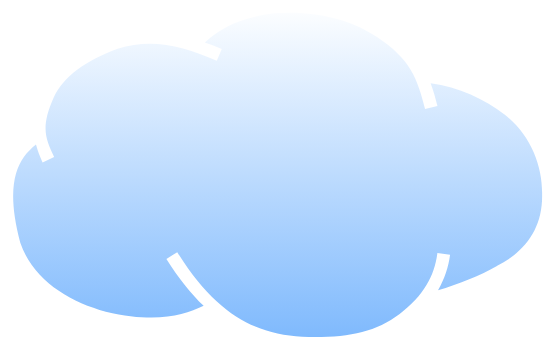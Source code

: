 <mxfile version="24.2.3" type="github">
  <diagram name="Page-1" id="PHaOog0F7teunCjuMIIl">
    <mxGraphModel dx="2172" dy="643" grid="1" gridSize="10" guides="1" tooltips="1" connect="1" arrows="1" fold="1" page="1" pageScale="1" pageWidth="850" pageHeight="1100" math="0" shadow="0">
      <root>
        <mxCell id="0" />
        <mxCell id="1" parent="0" />
        <mxCell id="_pmFMM78xHH3_ghr4jos-1" value="" style="image;aspect=fixed;perimeter=ellipsePerimeter;html=1;align=center;shadow=0;dashed=0;spacingTop=3;image=img/lib/active_directory/internet_cloud.svg;" parent="1" vertex="1">
          <mxGeometry x="-780" y="180" width="277.62" height="174.9" as="geometry" />
        </mxCell>
      </root>
    </mxGraphModel>
  </diagram>
</mxfile>
